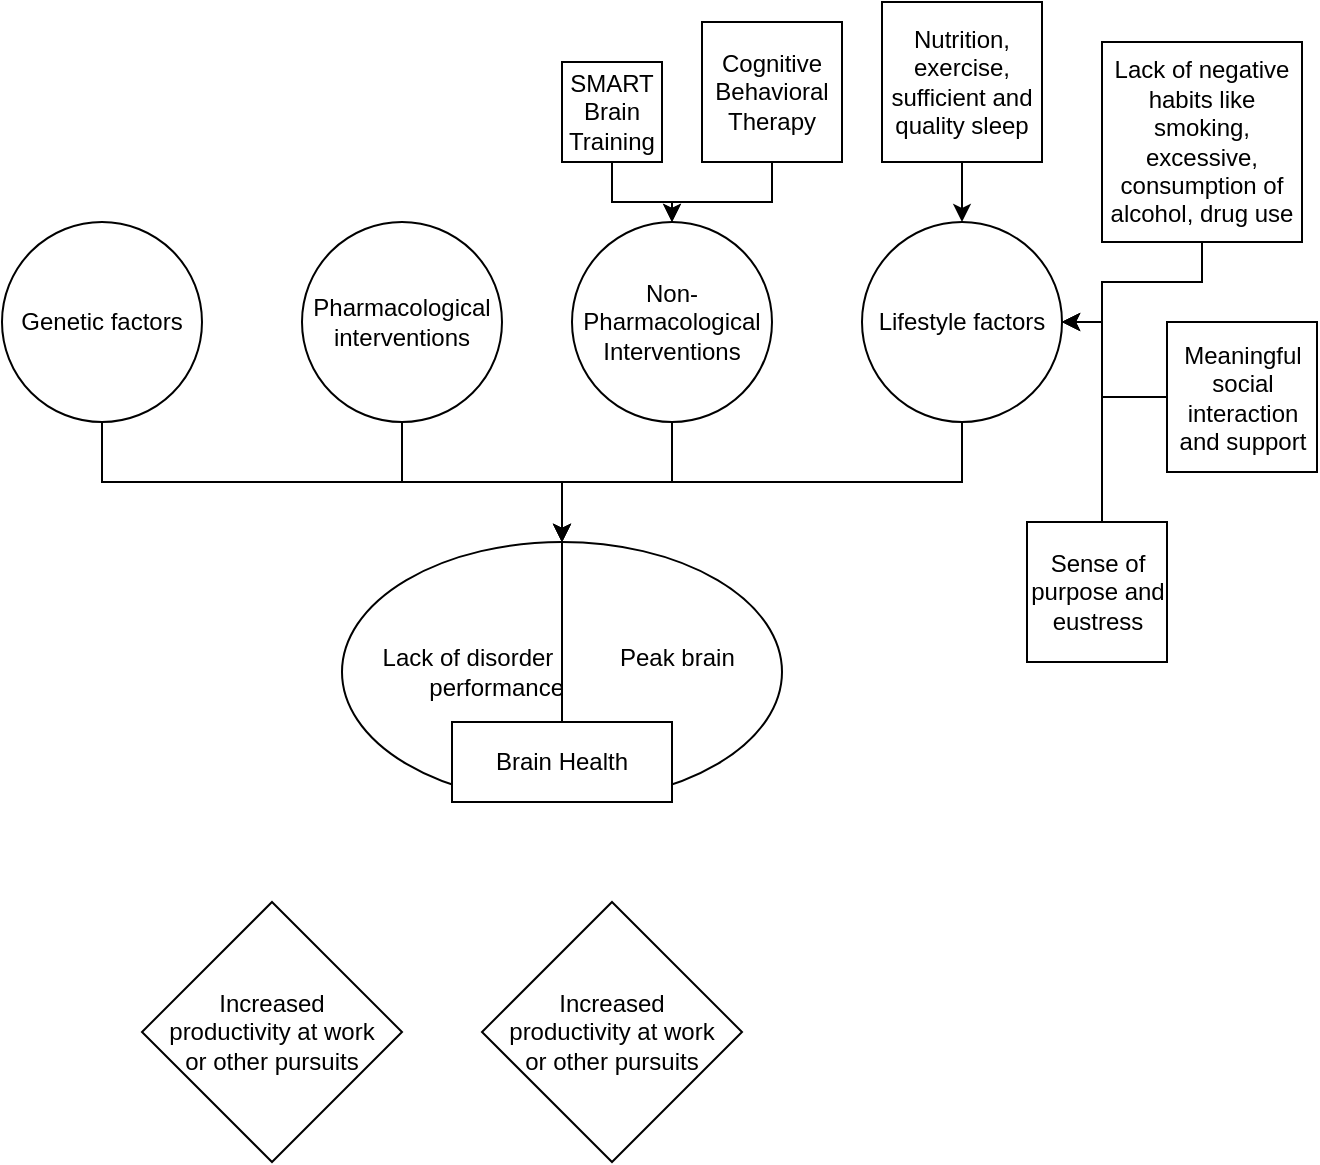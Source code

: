 <mxfile version="20.8.15" type="github">
  <diagram name="Page-1" id="icjVqxEl6QE1_D_8Zwpy">
    <mxGraphModel dx="1194" dy="1716" grid="1" gridSize="10" guides="1" tooltips="1" connect="1" arrows="1" fold="1" page="1" pageScale="1" pageWidth="850" pageHeight="1100" math="0" shadow="0">
      <root>
        <mxCell id="0" />
        <mxCell id="1" parent="0" />
        <mxCell id="mWjNH0HdIJz2-ww5PxK--1" value="&lt;div style=&quot;text-align: left;&quot;&gt;&lt;span style=&quot;background-color: initial;&quot;&gt;Lack of disorder&amp;nbsp; &amp;nbsp; &amp;nbsp; &amp;nbsp; &amp;nbsp; &lt;/span&gt;&lt;span style=&quot;background-color: initial;&quot;&gt;Peak b&lt;/span&gt;&lt;span style=&quot;background-color: initial;&quot;&gt;rain&amp;nbsp;&lt;/span&gt;&lt;/div&gt;&lt;div style=&quot;text-align: left;&quot;&gt;&lt;span style=&quot;background-color: initial;&quot;&gt;&lt;span style=&quot;white-space: pre;&quot;&gt;	&lt;/span&gt;&lt;span style=&quot;white-space: pre;&quot;&gt;	&lt;/span&gt;&lt;span style=&quot;white-space: pre;&quot;&gt;	&lt;/span&gt;&lt;span style=&quot;white-space: pre;&quot;&gt;	&lt;/span&gt;&amp;nbsp; &amp;nbsp;performance&lt;/span&gt;&lt;/div&gt;" style="ellipse;whiteSpace=wrap;html=1;" vertex="1" parent="1">
          <mxGeometry x="280" y="230" width="220" height="130" as="geometry" />
        </mxCell>
        <mxCell id="mWjNH0HdIJz2-ww5PxK--20" value="" style="edgeStyle=orthogonalEdgeStyle;rounded=0;orthogonalLoop=1;jettySize=auto;html=1;" edge="1" parent="1" source="mWjNH0HdIJz2-ww5PxK--7" target="mWjNH0HdIJz2-ww5PxK--1">
          <mxGeometry relative="1" as="geometry" />
        </mxCell>
        <mxCell id="mWjNH0HdIJz2-ww5PxK--7" value="Pharmacological interventions" style="ellipse;whiteSpace=wrap;html=1;aspect=fixed;" vertex="1" parent="1">
          <mxGeometry x="260" y="70" width="100" height="100" as="geometry" />
        </mxCell>
        <mxCell id="mWjNH0HdIJz2-ww5PxK--21" value="" style="edgeStyle=orthogonalEdgeStyle;rounded=0;orthogonalLoop=1;jettySize=auto;html=1;" edge="1" parent="1" source="mWjNH0HdIJz2-ww5PxK--8" target="mWjNH0HdIJz2-ww5PxK--1">
          <mxGeometry relative="1" as="geometry" />
        </mxCell>
        <mxCell id="mWjNH0HdIJz2-ww5PxK--8" value="Non-Pharmacological Interventions" style="ellipse;whiteSpace=wrap;html=1;aspect=fixed;" vertex="1" parent="1">
          <mxGeometry x="395" y="70" width="100" height="100" as="geometry" />
        </mxCell>
        <mxCell id="mWjNH0HdIJz2-ww5PxK--12" value="" style="edgeStyle=orthogonalEdgeStyle;rounded=0;orthogonalLoop=1;jettySize=auto;html=1;" edge="1" parent="1" source="mWjNH0HdIJz2-ww5PxK--9" target="mWjNH0HdIJz2-ww5PxK--8">
          <mxGeometry relative="1" as="geometry" />
        </mxCell>
        <mxCell id="mWjNH0HdIJz2-ww5PxK--9" value="SMART Brain Training" style="whiteSpace=wrap;html=1;aspect=fixed;" vertex="1" parent="1">
          <mxGeometry x="390" y="-10" width="50" height="50" as="geometry" />
        </mxCell>
        <mxCell id="mWjNH0HdIJz2-ww5PxK--27" value="" style="edgeStyle=orthogonalEdgeStyle;rounded=0;orthogonalLoop=1;jettySize=auto;html=1;" edge="1" parent="1" source="mWjNH0HdIJz2-ww5PxK--11" target="mWjNH0HdIJz2-ww5PxK--24">
          <mxGeometry relative="1" as="geometry" />
        </mxCell>
        <mxCell id="mWjNH0HdIJz2-ww5PxK--11" value="Nutrition, exercise, sufficient and quality sleep" style="whiteSpace=wrap;html=1;aspect=fixed;" vertex="1" parent="1">
          <mxGeometry x="550" y="-40" width="80" height="80" as="geometry" />
        </mxCell>
        <mxCell id="mWjNH0HdIJz2-ww5PxK--43" value="" style="edgeStyle=orthogonalEdgeStyle;rounded=0;orthogonalLoop=1;jettySize=auto;html=1;" edge="1" parent="1" source="mWjNH0HdIJz2-ww5PxK--15" target="mWjNH0HdIJz2-ww5PxK--8">
          <mxGeometry relative="1" as="geometry" />
        </mxCell>
        <mxCell id="mWjNH0HdIJz2-ww5PxK--15" value="Cognitive Behavioral Therapy" style="whiteSpace=wrap;html=1;aspect=fixed;" vertex="1" parent="1">
          <mxGeometry x="460" y="-30" width="70" height="70" as="geometry" />
        </mxCell>
        <mxCell id="mWjNH0HdIJz2-ww5PxK--26" value="" style="edgeStyle=orthogonalEdgeStyle;rounded=0;orthogonalLoop=1;jettySize=auto;html=1;" edge="1" parent="1" source="mWjNH0HdIJz2-ww5PxK--23" target="mWjNH0HdIJz2-ww5PxK--1">
          <mxGeometry relative="1" as="geometry">
            <Array as="points">
              <mxPoint x="390" y="200" />
            </Array>
          </mxGeometry>
        </mxCell>
        <mxCell id="mWjNH0HdIJz2-ww5PxK--23" value="Genetic factors" style="ellipse;whiteSpace=wrap;html=1;aspect=fixed;" vertex="1" parent="1">
          <mxGeometry x="110" y="70" width="100" height="100" as="geometry" />
        </mxCell>
        <mxCell id="mWjNH0HdIJz2-ww5PxK--44" value="" style="edgeStyle=orthogonalEdgeStyle;rounded=0;orthogonalLoop=1;jettySize=auto;html=1;entryX=0.5;entryY=0;entryDx=0;entryDy=0;" edge="1" parent="1" source="mWjNH0HdIJz2-ww5PxK--24" target="mWjNH0HdIJz2-ww5PxK--1">
          <mxGeometry relative="1" as="geometry">
            <Array as="points">
              <mxPoint x="390" y="200" />
            </Array>
          </mxGeometry>
        </mxCell>
        <mxCell id="mWjNH0HdIJz2-ww5PxK--24" value="Lifestyle factors" style="ellipse;whiteSpace=wrap;html=1;aspect=fixed;" vertex="1" parent="1">
          <mxGeometry x="540" y="70" width="100" height="100" as="geometry" />
        </mxCell>
        <mxCell id="mWjNH0HdIJz2-ww5PxK--29" value="" style="edgeStyle=orthogonalEdgeStyle;rounded=0;orthogonalLoop=1;jettySize=auto;html=1;exitX=0.5;exitY=1;exitDx=0;exitDy=0;entryX=1;entryY=0.5;entryDx=0;entryDy=0;" edge="1" parent="1" source="mWjNH0HdIJz2-ww5PxK--28" target="mWjNH0HdIJz2-ww5PxK--24">
          <mxGeometry relative="1" as="geometry">
            <mxPoint x="650" y="120" as="targetPoint" />
            <Array as="points">
              <mxPoint x="710" y="100" />
              <mxPoint x="660" y="100" />
              <mxPoint x="660" y="120" />
            </Array>
          </mxGeometry>
        </mxCell>
        <mxCell id="mWjNH0HdIJz2-ww5PxK--28" value="Lack of negative habits like smoking, excessive, consumption of alcohol, drug use" style="whiteSpace=wrap;html=1;aspect=fixed;" vertex="1" parent="1">
          <mxGeometry x="660" y="-20" width="100" height="100" as="geometry" />
        </mxCell>
        <mxCell id="mWjNH0HdIJz2-ww5PxK--31" value="" style="edgeStyle=orthogonalEdgeStyle;rounded=0;orthogonalLoop=1;jettySize=auto;html=1;" edge="1" parent="1" source="mWjNH0HdIJz2-ww5PxK--30" target="mWjNH0HdIJz2-ww5PxK--24">
          <mxGeometry relative="1" as="geometry">
            <Array as="points">
              <mxPoint x="660" y="158" />
              <mxPoint x="660" y="120" />
            </Array>
          </mxGeometry>
        </mxCell>
        <mxCell id="mWjNH0HdIJz2-ww5PxK--30" value="Meaningful social interaction and support" style="whiteSpace=wrap;html=1;aspect=fixed;" vertex="1" parent="1">
          <mxGeometry x="692.5" y="120" width="75" height="75" as="geometry" />
        </mxCell>
        <mxCell id="mWjNH0HdIJz2-ww5PxK--33" value="" style="edgeStyle=orthogonalEdgeStyle;rounded=0;orthogonalLoop=1;jettySize=auto;html=1;" edge="1" parent="1" source="mWjNH0HdIJz2-ww5PxK--32" target="mWjNH0HdIJz2-ww5PxK--24">
          <mxGeometry relative="1" as="geometry">
            <Array as="points">
              <mxPoint x="660" y="120" />
            </Array>
          </mxGeometry>
        </mxCell>
        <mxCell id="mWjNH0HdIJz2-ww5PxK--32" value="Sense of purpose and eustress" style="whiteSpace=wrap;html=1;aspect=fixed;" vertex="1" parent="1">
          <mxGeometry x="622.5" y="220" width="70" height="70" as="geometry" />
        </mxCell>
        <mxCell id="mWjNH0HdIJz2-ww5PxK--34" value="" style="endArrow=none;html=1;rounded=0;entryX=0.5;entryY=0;entryDx=0;entryDy=0;exitX=0.5;exitY=1;exitDx=0;exitDy=0;startArrow=none;" edge="1" parent="1" source="mWjNH0HdIJz2-ww5PxK--35" target="mWjNH0HdIJz2-ww5PxK--1">
          <mxGeometry width="50" height="50" relative="1" as="geometry">
            <mxPoint x="400" y="360" as="sourcePoint" />
            <mxPoint x="450" y="310" as="targetPoint" />
          </mxGeometry>
        </mxCell>
        <mxCell id="mWjNH0HdIJz2-ww5PxK--36" value="" style="endArrow=none;html=1;rounded=0;entryX=0.5;entryY=0;entryDx=0;entryDy=0;exitX=0.5;exitY=1;exitDx=0;exitDy=0;" edge="1" parent="1" source="mWjNH0HdIJz2-ww5PxK--1" target="mWjNH0HdIJz2-ww5PxK--35">
          <mxGeometry width="50" height="50" relative="1" as="geometry">
            <mxPoint x="390" y="360" as="sourcePoint" />
            <mxPoint x="390" y="230" as="targetPoint" />
          </mxGeometry>
        </mxCell>
        <mxCell id="mWjNH0HdIJz2-ww5PxK--35" value="Brain Health" style="rounded=0;whiteSpace=wrap;html=1;" vertex="1" parent="1">
          <mxGeometry x="335" y="320" width="110" height="40" as="geometry" />
        </mxCell>
        <mxCell id="mWjNH0HdIJz2-ww5PxK--45" value="Increased &lt;br&gt;productivity at work &lt;br&gt;or other pursuits" style="rhombus;whiteSpace=wrap;html=1;" vertex="1" parent="1">
          <mxGeometry x="180" y="410" width="130" height="130" as="geometry" />
        </mxCell>
        <mxCell id="mWjNH0HdIJz2-ww5PxK--49" value="Increased &lt;br&gt;productivity at work &lt;br&gt;or other pursuits" style="rhombus;whiteSpace=wrap;html=1;" vertex="1" parent="1">
          <mxGeometry x="350" y="410" width="130" height="130" as="geometry" />
        </mxCell>
      </root>
    </mxGraphModel>
  </diagram>
</mxfile>
